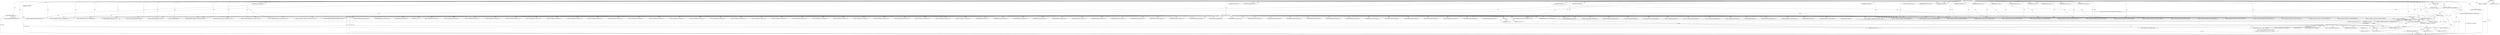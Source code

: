 digraph "_TIFFCreateAnonField" {  
"27786" [label = <(METHOD,_TIFFCreateAnonField)<SUB>1090</SUB>> ]
"28093" [label = <(METHOD_RETURN,TIFFField)<SUB>1090</SUB>> ]
"27787" [label = <(PARAM,TIFF *tif)<SUB>1090</SUB>> ]
"27788" [label = <(PARAM,uint32_t tag)<SUB>1090</SUB>> ]
"27789" [label = <(PARAM,TIFFDataType field_type)<SUB>1091</SUB>> ]
"27792" [label = <(&lt;operator&gt;.cast,(void)tif)<SUB>1094</SUB>> ]
"27795" [label = <(&lt;operator&gt;.assignment,fld = (TIFFField *)_TIFFmallocExt(tif, sizeof(TIFFField)))<SUB>1096</SUB>> ]
"27818" [label = <(_TIFFmemset,_TIFFmemset(fld, 0, sizeof(TIFFField)))<SUB>1099</SUB>> ]
"27823" [label = <(&lt;operator&gt;.assignment,fld-&gt;field_tag = tag)<SUB>1101</SUB>> ]
"27828" [label = <(&lt;operator&gt;.assignment,fld-&gt;field_readcount = TIFF_VARIABLE2)<SUB>1102</SUB>> ]
"27833" [label = <(&lt;operator&gt;.assignment,fld-&gt;field_writecount = TIFF_VARIABLE2)<SUB>1103</SUB>> ]
"27838" [label = <(&lt;operator&gt;.assignment,fld-&gt;field_type = field_type)<SUB>1104</SUB>> ]
"27843" [label = <(&lt;operator&gt;.assignment,fld-&gt;field_anonymous =\012        1)<SUB>1105</SUB>> ]
"28027" [label = <(&lt;operator&gt;.assignment,fld-&gt;field_bit = FIELD_CUSTOM)<SUB>1166</SUB>> ]
"28032" [label = <(&lt;operator&gt;.assignment,fld-&gt;field_oktochange = TRUE)<SUB>1167</SUB>> ]
"28037" [label = <(&lt;operator&gt;.assignment,fld-&gt;field_passcount = TRUE)<SUB>1168</SUB>> ]
"28042" [label = <(&lt;operator&gt;.assignment,fld-&gt;field_name = (char *)_TIFFmallocExt(tif, 32))<SUB>1169</SUB>> ]
"28071" [label = <(&lt;operator&gt;.assignment,fld-&gt;field_subfields = NULL)<SUB>1175</SUB>> ]
"28080" [label = <(&lt;operator&gt;.cast,(void)snprintf(fld-&gt;field_name, 32, &quot;Tag %d&quot;, (int)tag))<SUB>1183</SUB>> ]
"28091" [label = <(RETURN,return fld;,return fld;)<SUB>1185</SUB>> ]
"27804" [label = <(&lt;operator&gt;.equals,fld == NULL)<SUB>1097</SUB>> ]
"27849" [label = <(IDENTIFIER,field_type,switch(field_type))<SUB>1107</SUB>> ]
"28052" [label = <(&lt;operator&gt;.equals,fld-&gt;field_name == NULL)<SUB>1170</SUB>> ]
"28092" [label = <(IDENTIFIER,fld,return fld;)<SUB>1185</SUB>> ]
"27797" [label = <(&lt;operator&gt;.cast,(TIFFField *)_TIFFmallocExt(tif, sizeof(TIFFField)))<SUB>1096</SUB>> ]
"27812" [label = <(RETURN,return NULL;,return NULL;)<SUB>1098</SUB>> ]
"27821" [label = <(&lt;operator&gt;.sizeOf,sizeof(TIFFField))<SUB>1099</SUB>> ]
"27852" [label = <(IDENTIFIER,TIFF_BYTE,&lt;empty&gt;)<SUB>1109</SUB>> ]
"27854" [label = <(IDENTIFIER,TIFF_UNDEFINED,&lt;empty&gt;)<SUB>1110</SUB>> ]
"27855" [label = <(&lt;operator&gt;.assignment,fld-&gt;set_field_type = TIFF_SETGET_C32_UINT8)<SUB>1111</SUB>> ]
"27860" [label = <(&lt;operator&gt;.assignment,fld-&gt;get_field_type = TIFF_SETGET_C32_UINT8)<SUB>1112</SUB>> ]
"27867" [label = <(IDENTIFIER,TIFF_ASCII,&lt;empty&gt;)<SUB>1114</SUB>> ]
"27868" [label = <(&lt;operator&gt;.assignment,fld-&gt;set_field_type = TIFF_SETGET_C32_ASCII)<SUB>1115</SUB>> ]
"27873" [label = <(&lt;operator&gt;.assignment,fld-&gt;get_field_type = TIFF_SETGET_C32_ASCII)<SUB>1116</SUB>> ]
"27880" [label = <(IDENTIFIER,TIFF_SHORT,&lt;empty&gt;)<SUB>1118</SUB>> ]
"27881" [label = <(&lt;operator&gt;.assignment,fld-&gt;set_field_type = TIFF_SETGET_C32_UINT16)<SUB>1119</SUB>> ]
"27886" [label = <(&lt;operator&gt;.assignment,fld-&gt;get_field_type = TIFF_SETGET_C32_UINT16)<SUB>1120</SUB>> ]
"27893" [label = <(IDENTIFIER,TIFF_LONG,&lt;empty&gt;)<SUB>1122</SUB>> ]
"27894" [label = <(&lt;operator&gt;.assignment,fld-&gt;set_field_type = TIFF_SETGET_C32_UINT32)<SUB>1123</SUB>> ]
"27899" [label = <(&lt;operator&gt;.assignment,fld-&gt;get_field_type = TIFF_SETGET_C32_UINT32)<SUB>1124</SUB>> ]
"27906" [label = <(IDENTIFIER,TIFF_RATIONAL,&lt;empty&gt;)<SUB>1126</SUB>> ]
"27908" [label = <(IDENTIFIER,TIFF_SRATIONAL,&lt;empty&gt;)<SUB>1127</SUB>> ]
"27910" [label = <(IDENTIFIER,TIFF_FLOAT,&lt;empty&gt;)<SUB>1128</SUB>> ]
"27911" [label = <(&lt;operator&gt;.assignment,fld-&gt;set_field_type = TIFF_SETGET_C32_FLOAT)<SUB>1129</SUB>> ]
"27916" [label = <(&lt;operator&gt;.assignment,fld-&gt;get_field_type = TIFF_SETGET_C32_FLOAT)<SUB>1130</SUB>> ]
"27923" [label = <(IDENTIFIER,TIFF_SBYTE,&lt;empty&gt;)<SUB>1132</SUB>> ]
"27924" [label = <(&lt;operator&gt;.assignment,fld-&gt;set_field_type = TIFF_SETGET_C32_SINT8)<SUB>1133</SUB>> ]
"27929" [label = <(&lt;operator&gt;.assignment,fld-&gt;get_field_type = TIFF_SETGET_C32_SINT8)<SUB>1134</SUB>> ]
"27936" [label = <(IDENTIFIER,TIFF_SSHORT,&lt;empty&gt;)<SUB>1136</SUB>> ]
"27937" [label = <(&lt;operator&gt;.assignment,fld-&gt;set_field_type = TIFF_SETGET_C32_SINT16)<SUB>1137</SUB>> ]
"27942" [label = <(&lt;operator&gt;.assignment,fld-&gt;get_field_type = TIFF_SETGET_C32_SINT16)<SUB>1138</SUB>> ]
"27949" [label = <(IDENTIFIER,TIFF_SLONG,&lt;empty&gt;)<SUB>1140</SUB>> ]
"27950" [label = <(&lt;operator&gt;.assignment,fld-&gt;set_field_type = TIFF_SETGET_C32_SINT32)<SUB>1141</SUB>> ]
"27955" [label = <(&lt;operator&gt;.assignment,fld-&gt;get_field_type = TIFF_SETGET_C32_SINT32)<SUB>1142</SUB>> ]
"27962" [label = <(IDENTIFIER,TIFF_DOUBLE,&lt;empty&gt;)<SUB>1144</SUB>> ]
"27963" [label = <(&lt;operator&gt;.assignment,fld-&gt;set_field_type = TIFF_SETGET_C32_DOUBLE)<SUB>1145</SUB>> ]
"27968" [label = <(&lt;operator&gt;.assignment,fld-&gt;get_field_type = TIFF_SETGET_C32_DOUBLE)<SUB>1146</SUB>> ]
"27975" [label = <(IDENTIFIER,TIFF_IFD,&lt;empty&gt;)<SUB>1148</SUB>> ]
"27977" [label = <(IDENTIFIER,TIFF_IFD8,&lt;empty&gt;)<SUB>1149</SUB>> ]
"27978" [label = <(&lt;operator&gt;.assignment,fld-&gt;set_field_type = TIFF_SETGET_C32_IFD8)<SUB>1150</SUB>> ]
"27983" [label = <(&lt;operator&gt;.assignment,fld-&gt;get_field_type = TIFF_SETGET_C32_IFD8)<SUB>1151</SUB>> ]
"27990" [label = <(IDENTIFIER,TIFF_LONG8,&lt;empty&gt;)<SUB>1153</SUB>> ]
"27991" [label = <(&lt;operator&gt;.assignment,fld-&gt;set_field_type = TIFF_SETGET_C32_UINT64)<SUB>1154</SUB>> ]
"27996" [label = <(&lt;operator&gt;.assignment,fld-&gt;get_field_type = TIFF_SETGET_C32_UINT64)<SUB>1155</SUB>> ]
"28003" [label = <(IDENTIFIER,TIFF_SLONG8,&lt;empty&gt;)<SUB>1157</SUB>> ]
"28004" [label = <(&lt;operator&gt;.assignment,fld-&gt;set_field_type = TIFF_SETGET_C32_SINT64)<SUB>1158</SUB>> ]
"28009" [label = <(&lt;operator&gt;.assignment,fld-&gt;get_field_type = TIFF_SETGET_C32_SINT64)<SUB>1159</SUB>> ]
"28016" [label = <(&lt;operator&gt;.assignment,fld-&gt;set_field_type = TIFF_SETGET_UNDEFINED)<SUB>1162</SUB>> ]
"28021" [label = <(&lt;operator&gt;.assignment,fld-&gt;get_field_type = TIFF_SETGET_UNDEFINED)<SUB>1163</SUB>> ]
"28046" [label = <(&lt;operator&gt;.cast,(char *)_TIFFmallocExt(tif, 32))<SUB>1169</SUB>> ]
"28062" [label = <(_TIFFfreeExt,_TIFFfreeExt(tif, fld))<SUB>1172</SUB>> ]
"28065" [label = <(RETURN,return NULL;,return NULL;)<SUB>1173</SUB>> ]
"28082" [label = <(snprintf,snprintf(fld-&gt;field_name, 32, &quot;Tag %d&quot;, (int)tag))<SUB>1183</SUB>> ]
"27799" [label = <(_TIFFmallocExt,_TIFFmallocExt(tif, sizeof(TIFFField)))<SUB>1096</SUB>> ]
"27813" [label = <(NULL,NULL)<SUB>1098</SUB>> ]
"28048" [label = <(_TIFFmallocExt,_TIFFmallocExt(tif, 32))<SUB>1169</SUB>> ]
"28066" [label = <(NULL,NULL)<SUB>1173</SUB>> ]
"28077" [label = <(&lt;operator&gt;.cast,(void *)0)<SUB>1175</SUB>> ]
"28088" [label = <(&lt;operator&gt;.cast,(int)tag)<SUB>1183</SUB>> ]
"27801" [label = <(&lt;operator&gt;.sizeOf,sizeof(TIFFField))<SUB>1096</SUB>> ]
"27808" [label = <(&lt;operator&gt;.cast,(void *)0)<SUB>1097</SUB>> ]
"28058" [label = <(&lt;operator&gt;.cast,(void *)0)<SUB>1170</SUB>> ]
"27815" [label = <(&lt;operator&gt;.cast,(void *)0)<SUB>1098</SUB>> ]
"28068" [label = <(&lt;operator&gt;.cast,(void *)0)<SUB>1173</SUB>> ]
"27824" [label = <(&lt;operator&gt;.indirectFieldAccess,fld-&gt;field_tag)<SUB>1101</SUB>> ]
"27829" [label = <(&lt;operator&gt;.indirectFieldAccess,fld-&gt;field_readcount)<SUB>1102</SUB>> ]
"27834" [label = <(&lt;operator&gt;.indirectFieldAccess,fld-&gt;field_writecount)<SUB>1103</SUB>> ]
"27839" [label = <(&lt;operator&gt;.indirectFieldAccess,fld-&gt;field_type)<SUB>1104</SUB>> ]
"27844" [label = <(&lt;operator&gt;.indirectFieldAccess,fld-&gt;field_anonymous)<SUB>1105</SUB>> ]
"28028" [label = <(&lt;operator&gt;.indirectFieldAccess,fld-&gt;field_bit)<SUB>1166</SUB>> ]
"28033" [label = <(&lt;operator&gt;.indirectFieldAccess,fld-&gt;field_oktochange)<SUB>1167</SUB>> ]
"28038" [label = <(&lt;operator&gt;.indirectFieldAccess,fld-&gt;field_passcount)<SUB>1168</SUB>> ]
"28043" [label = <(&lt;operator&gt;.indirectFieldAccess,fld-&gt;field_name)<SUB>1169</SUB>> ]
"28072" [label = <(&lt;operator&gt;.indirectFieldAccess,fld-&gt;field_subfields)<SUB>1175</SUB>> ]
"28075" [label = <(NULL,NULL)<SUB>1175</SUB>> ]
"28081" [label = <(UNKNOWN,void,void)<SUB>1183</SUB>> ]
"27806" [label = <(NULL,NULL)<SUB>1097</SUB>> ]
"27826" [label = <(FIELD_IDENTIFIER,field_tag,field_tag)<SUB>1101</SUB>> ]
"27831" [label = <(FIELD_IDENTIFIER,field_readcount,field_readcount)<SUB>1102</SUB>> ]
"27836" [label = <(FIELD_IDENTIFIER,field_writecount,field_writecount)<SUB>1103</SUB>> ]
"27841" [label = <(FIELD_IDENTIFIER,field_type,field_type)<SUB>1104</SUB>> ]
"27846" [label = <(FIELD_IDENTIFIER,field_anonymous,field_anonymous)<SUB>1105</SUB>> ]
"28030" [label = <(FIELD_IDENTIFIER,field_bit,field_bit)<SUB>1166</SUB>> ]
"28035" [label = <(FIELD_IDENTIFIER,field_oktochange,field_oktochange)<SUB>1167</SUB>> ]
"28040" [label = <(FIELD_IDENTIFIER,field_passcount,field_passcount)<SUB>1168</SUB>> ]
"28045" [label = <(FIELD_IDENTIFIER,field_name,field_name)<SUB>1169</SUB>> ]
"28047" [label = <(UNKNOWN,char *,char *)<SUB>1169</SUB>> ]
"28053" [label = <(&lt;operator&gt;.indirectFieldAccess,fld-&gt;field_name)<SUB>1170</SUB>> ]
"28056" [label = <(NULL,NULL)<SUB>1170</SUB>> ]
"28074" [label = <(FIELD_IDENTIFIER,field_subfields,field_subfields)<SUB>1175</SUB>> ]
"28083" [label = <(&lt;operator&gt;.indirectFieldAccess,fld-&gt;field_name)<SUB>1183</SUB>> ]
"27856" [label = <(&lt;operator&gt;.indirectFieldAccess,fld-&gt;set_field_type)<SUB>1111</SUB>> ]
"27861" [label = <(&lt;operator&gt;.indirectFieldAccess,fld-&gt;get_field_type)<SUB>1112</SUB>> ]
"27869" [label = <(&lt;operator&gt;.indirectFieldAccess,fld-&gt;set_field_type)<SUB>1115</SUB>> ]
"27874" [label = <(&lt;operator&gt;.indirectFieldAccess,fld-&gt;get_field_type)<SUB>1116</SUB>> ]
"27882" [label = <(&lt;operator&gt;.indirectFieldAccess,fld-&gt;set_field_type)<SUB>1119</SUB>> ]
"27887" [label = <(&lt;operator&gt;.indirectFieldAccess,fld-&gt;get_field_type)<SUB>1120</SUB>> ]
"27895" [label = <(&lt;operator&gt;.indirectFieldAccess,fld-&gt;set_field_type)<SUB>1123</SUB>> ]
"27900" [label = <(&lt;operator&gt;.indirectFieldAccess,fld-&gt;get_field_type)<SUB>1124</SUB>> ]
"27912" [label = <(&lt;operator&gt;.indirectFieldAccess,fld-&gt;set_field_type)<SUB>1129</SUB>> ]
"27917" [label = <(&lt;operator&gt;.indirectFieldAccess,fld-&gt;get_field_type)<SUB>1130</SUB>> ]
"27925" [label = <(&lt;operator&gt;.indirectFieldAccess,fld-&gt;set_field_type)<SUB>1133</SUB>> ]
"27930" [label = <(&lt;operator&gt;.indirectFieldAccess,fld-&gt;get_field_type)<SUB>1134</SUB>> ]
"27938" [label = <(&lt;operator&gt;.indirectFieldAccess,fld-&gt;set_field_type)<SUB>1137</SUB>> ]
"27943" [label = <(&lt;operator&gt;.indirectFieldAccess,fld-&gt;get_field_type)<SUB>1138</SUB>> ]
"27951" [label = <(&lt;operator&gt;.indirectFieldAccess,fld-&gt;set_field_type)<SUB>1141</SUB>> ]
"27956" [label = <(&lt;operator&gt;.indirectFieldAccess,fld-&gt;get_field_type)<SUB>1142</SUB>> ]
"27964" [label = <(&lt;operator&gt;.indirectFieldAccess,fld-&gt;set_field_type)<SUB>1145</SUB>> ]
"27969" [label = <(&lt;operator&gt;.indirectFieldAccess,fld-&gt;get_field_type)<SUB>1146</SUB>> ]
"27979" [label = <(&lt;operator&gt;.indirectFieldAccess,fld-&gt;set_field_type)<SUB>1150</SUB>> ]
"27984" [label = <(&lt;operator&gt;.indirectFieldAccess,fld-&gt;get_field_type)<SUB>1151</SUB>> ]
"27992" [label = <(&lt;operator&gt;.indirectFieldAccess,fld-&gt;set_field_type)<SUB>1154</SUB>> ]
"27997" [label = <(&lt;operator&gt;.indirectFieldAccess,fld-&gt;get_field_type)<SUB>1155</SUB>> ]
"28005" [label = <(&lt;operator&gt;.indirectFieldAccess,fld-&gt;set_field_type)<SUB>1158</SUB>> ]
"28010" [label = <(&lt;operator&gt;.indirectFieldAccess,fld-&gt;get_field_type)<SUB>1159</SUB>> ]
"28017" [label = <(&lt;operator&gt;.indirectFieldAccess,fld-&gt;set_field_type)<SUB>1162</SUB>> ]
"28022" [label = <(&lt;operator&gt;.indirectFieldAccess,fld-&gt;get_field_type)<SUB>1163</SUB>> ]
"28055" [label = <(FIELD_IDENTIFIER,field_name,field_name)<SUB>1170</SUB>> ]
"28085" [label = <(FIELD_IDENTIFIER,field_name,field_name)<SUB>1183</SUB>> ]
"28089" [label = <(UNKNOWN,int,int)<SUB>1183</SUB>> ]
"27858" [label = <(FIELD_IDENTIFIER,set_field_type,set_field_type)<SUB>1111</SUB>> ]
"27863" [label = <(FIELD_IDENTIFIER,get_field_type,get_field_type)<SUB>1112</SUB>> ]
"27871" [label = <(FIELD_IDENTIFIER,set_field_type,set_field_type)<SUB>1115</SUB>> ]
"27876" [label = <(FIELD_IDENTIFIER,get_field_type,get_field_type)<SUB>1116</SUB>> ]
"27884" [label = <(FIELD_IDENTIFIER,set_field_type,set_field_type)<SUB>1119</SUB>> ]
"27889" [label = <(FIELD_IDENTIFIER,get_field_type,get_field_type)<SUB>1120</SUB>> ]
"27897" [label = <(FIELD_IDENTIFIER,set_field_type,set_field_type)<SUB>1123</SUB>> ]
"27902" [label = <(FIELD_IDENTIFIER,get_field_type,get_field_type)<SUB>1124</SUB>> ]
"27914" [label = <(FIELD_IDENTIFIER,set_field_type,set_field_type)<SUB>1129</SUB>> ]
"27919" [label = <(FIELD_IDENTIFIER,get_field_type,get_field_type)<SUB>1130</SUB>> ]
"27927" [label = <(FIELD_IDENTIFIER,set_field_type,set_field_type)<SUB>1133</SUB>> ]
"27932" [label = <(FIELD_IDENTIFIER,get_field_type,get_field_type)<SUB>1134</SUB>> ]
"27940" [label = <(FIELD_IDENTIFIER,set_field_type,set_field_type)<SUB>1137</SUB>> ]
"27945" [label = <(FIELD_IDENTIFIER,get_field_type,get_field_type)<SUB>1138</SUB>> ]
"27953" [label = <(FIELD_IDENTIFIER,set_field_type,set_field_type)<SUB>1141</SUB>> ]
"27958" [label = <(FIELD_IDENTIFIER,get_field_type,get_field_type)<SUB>1142</SUB>> ]
"27966" [label = <(FIELD_IDENTIFIER,set_field_type,set_field_type)<SUB>1145</SUB>> ]
"27971" [label = <(FIELD_IDENTIFIER,get_field_type,get_field_type)<SUB>1146</SUB>> ]
"27981" [label = <(FIELD_IDENTIFIER,set_field_type,set_field_type)<SUB>1150</SUB>> ]
"27986" [label = <(FIELD_IDENTIFIER,get_field_type,get_field_type)<SUB>1151</SUB>> ]
"27994" [label = <(FIELD_IDENTIFIER,set_field_type,set_field_type)<SUB>1154</SUB>> ]
"27999" [label = <(FIELD_IDENTIFIER,get_field_type,get_field_type)<SUB>1155</SUB>> ]
"28007" [label = <(FIELD_IDENTIFIER,set_field_type,set_field_type)<SUB>1158</SUB>> ]
"28012" [label = <(FIELD_IDENTIFIER,get_field_type,get_field_type)<SUB>1159</SUB>> ]
"28019" [label = <(FIELD_IDENTIFIER,set_field_type,set_field_type)<SUB>1162</SUB>> ]
"28024" [label = <(FIELD_IDENTIFIER,get_field_type,get_field_type)<SUB>1163</SUB>> ]
"28078" [label = <(UNKNOWN,void *,void *)<SUB>1175</SUB>> ]
"27809" [label = <(UNKNOWN,void *,void *)<SUB>1097</SUB>> ]
"28059" [label = <(UNKNOWN,void *,void *)<SUB>1170</SUB>> ]
"27816" [label = <(UNKNOWN,void *,void *)<SUB>1098</SUB>> ]
"28069" [label = <(UNKNOWN,void *,void *)<SUB>1173</SUB>> ]
  "28091" -> "28093"  [ label = "DDG: &lt;RET&gt;"] 
  "27812" -> "28093"  [ label = "DDG: &lt;RET&gt;"] 
  "28065" -> "28093"  [ label = "DDG: &lt;RET&gt;"] 
  "27788" -> "28093"  [ label = "DDG: tag"] 
  "27789" -> "28093"  [ label = "DDG: field_type"] 
  "27792" -> "28093"  [ label = "DDG: (void)tif"] 
  "27799" -> "28093"  [ label = "DDG: tif"] 
  "27801" -> "28093"  [ label = "DDG: TIFFField"] 
  "27797" -> "28093"  [ label = "DDG: _TIFFmallocExt(tif, sizeof(TIFFField))"] 
  "27795" -> "28093"  [ label = "DDG: (TIFFField *)_TIFFmallocExt(tif, sizeof(TIFFField))"] 
  "27804" -> "28093"  [ label = "DDG: fld"] 
  "27808" -> "28093"  [ label = "DDG: (void *)0"] 
  "27804" -> "28093"  [ label = "DDG: fld == NULL"] 
  "27813" -> "28093"  [ label = "DDG: NULL"] 
  "27815" -> "28093"  [ label = "DDG: (void *)0"] 
  "28027" -> "28093"  [ label = "DDG: FIELD_CUSTOM"] 
  "27786" -> "27787"  [ label = "DDG: "] 
  "27786" -> "27788"  [ label = "DDG: "] 
  "27786" -> "27789"  [ label = "DDG: "] 
  "27787" -> "27792"  [ label = "DDG: tif"] 
  "27786" -> "27792"  [ label = "DDG: "] 
  "27799" -> "27795"  [ label = "DDG: tif"] 
  "27788" -> "27823"  [ label = "DDG: tag"] 
  "27786" -> "27823"  [ label = "DDG: "] 
  "27786" -> "27828"  [ label = "DDG: "] 
  "27786" -> "27833"  [ label = "DDG: "] 
  "27789" -> "27838"  [ label = "DDG: field_type"] 
  "27786" -> "27838"  [ label = "DDG: "] 
  "27786" -> "27843"  [ label = "DDG: "] 
  "27786" -> "28027"  [ label = "DDG: "] 
  "27786" -> "28032"  [ label = "DDG: "] 
  "27786" -> "28037"  [ label = "DDG: "] 
  "28048" -> "28042"  [ label = "DDG: tif"] 
  "28048" -> "28042"  [ label = "DDG: 32"] 
  "27786" -> "28071"  [ label = "DDG: "] 
  "28082" -> "28080"  [ label = "DDG: fld-&gt;field_name"] 
  "28082" -> "28080"  [ label = "DDG: 32"] 
  "28082" -> "28080"  [ label = "DDG: &quot;Tag %d&quot;"] 
  "28082" -> "28080"  [ label = "DDG: (int)tag"] 
  "28092" -> "28091"  [ label = "DDG: fld"] 
  "27818" -> "28091"  [ label = "DDG: fld"] 
  "27786" -> "27795"  [ label = "DDG: "] 
  "27804" -> "27818"  [ label = "DDG: fld"] 
  "27786" -> "27818"  [ label = "DDG: "] 
  "27786" -> "27849"  [ label = "DDG: "] 
  "27786" -> "28092"  [ label = "DDG: "] 
  "27799" -> "27797"  [ label = "DDG: tif"] 
  "27795" -> "27804"  [ label = "DDG: fld"] 
  "27786" -> "27804"  [ label = "DDG: "] 
  "27813" -> "27812"  [ label = "DDG: NULL"] 
  "27786" -> "27821"  [ label = "DDG: "] 
  "27786" -> "27852"  [ label = "DDG: "] 
  "27786" -> "27854"  [ label = "DDG: "] 
  "27786" -> "27855"  [ label = "DDG: "] 
  "27786" -> "27860"  [ label = "DDG: "] 
  "27786" -> "27867"  [ label = "DDG: "] 
  "27786" -> "27868"  [ label = "DDG: "] 
  "27786" -> "27873"  [ label = "DDG: "] 
  "27786" -> "27880"  [ label = "DDG: "] 
  "27786" -> "27881"  [ label = "DDG: "] 
  "27786" -> "27886"  [ label = "DDG: "] 
  "27786" -> "27893"  [ label = "DDG: "] 
  "27786" -> "27894"  [ label = "DDG: "] 
  "27786" -> "27899"  [ label = "DDG: "] 
  "27786" -> "27906"  [ label = "DDG: "] 
  "27786" -> "27908"  [ label = "DDG: "] 
  "27786" -> "27910"  [ label = "DDG: "] 
  "27786" -> "27911"  [ label = "DDG: "] 
  "27786" -> "27916"  [ label = "DDG: "] 
  "27786" -> "27923"  [ label = "DDG: "] 
  "27786" -> "27924"  [ label = "DDG: "] 
  "27786" -> "27929"  [ label = "DDG: "] 
  "27786" -> "27936"  [ label = "DDG: "] 
  "27786" -> "27937"  [ label = "DDG: "] 
  "27786" -> "27942"  [ label = "DDG: "] 
  "27786" -> "27949"  [ label = "DDG: "] 
  "27786" -> "27950"  [ label = "DDG: "] 
  "27786" -> "27955"  [ label = "DDG: "] 
  "27786" -> "27962"  [ label = "DDG: "] 
  "27786" -> "27963"  [ label = "DDG: "] 
  "27786" -> "27968"  [ label = "DDG: "] 
  "27786" -> "27975"  [ label = "DDG: "] 
  "27786" -> "27977"  [ label = "DDG: "] 
  "27786" -> "27978"  [ label = "DDG: "] 
  "27786" -> "27983"  [ label = "DDG: "] 
  "27786" -> "27990"  [ label = "DDG: "] 
  "27786" -> "27991"  [ label = "DDG: "] 
  "27786" -> "27996"  [ label = "DDG: "] 
  "27786" -> "28003"  [ label = "DDG: "] 
  "27786" -> "28004"  [ label = "DDG: "] 
  "27786" -> "28009"  [ label = "DDG: "] 
  "27786" -> "28016"  [ label = "DDG: "] 
  "27786" -> "28021"  [ label = "DDG: "] 
  "28048" -> "28046"  [ label = "DDG: tif"] 
  "28048" -> "28046"  [ label = "DDG: 32"] 
  "28042" -> "28052"  [ label = "DDG: fld-&gt;field_name"] 
  "27786" -> "28052"  [ label = "DDG: "] 
  "28066" -> "28065"  [ label = "DDG: NULL"] 
  "28052" -> "28082"  [ label = "DDG: fld-&gt;field_name"] 
  "27786" -> "28082"  [ label = "DDG: "] 
  "27788" -> "28082"  [ label = "DDG: tag"] 
  "27786" -> "27799"  [ label = "DDG: "] 
  "27787" -> "27799"  [ label = "DDG: tif"] 
  "27786" -> "27813"  [ label = "DDG: "] 
  "27799" -> "28048"  [ label = "DDG: tif"] 
  "27786" -> "28048"  [ label = "DDG: "] 
  "28048" -> "28062"  [ label = "DDG: tif"] 
  "27786" -> "28062"  [ label = "DDG: "] 
  "27818" -> "28062"  [ label = "DDG: fld"] 
  "27786" -> "28066"  [ label = "DDG: "] 
  "27786" -> "28077"  [ label = "DDG: "] 
  "27786" -> "28088"  [ label = "DDG: "] 
  "27788" -> "28088"  [ label = "DDG: tag"] 
  "27786" -> "27801"  [ label = "DDG: "] 
  "27786" -> "27808"  [ label = "DDG: "] 
  "27786" -> "28058"  [ label = "DDG: "] 
  "27786" -> "27815"  [ label = "DDG: "] 
  "27786" -> "28068"  [ label = "DDG: "] 
  "27804" -> "27826"  [ label = "CDG: "] 
  "27804" -> "28035"  [ label = "CDG: "] 
  "27804" -> "27841"  [ label = "CDG: "] 
  "27804" -> "27833"  [ label = "CDG: "] 
  "27804" -> "27821"  [ label = "CDG: "] 
  "27804" -> "28043"  [ label = "CDG: "] 
  "27804" -> "28056"  [ label = "CDG: "] 
  "27804" -> "27834"  [ label = "CDG: "] 
  "27804" -> "27813"  [ label = "CDG: "] 
  "27804" -> "27843"  [ label = "CDG: "] 
  "27804" -> "28047"  [ label = "CDG: "] 
  "27804" -> "27836"  [ label = "CDG: "] 
  "27804" -> "27828"  [ label = "CDG: "] 
  "27804" -> "27818"  [ label = "CDG: "] 
  "27804" -> "28055"  [ label = "CDG: "] 
  "27804" -> "28048"  [ label = "CDG: "] 
  "27804" -> "27846"  [ label = "CDG: "] 
  "27804" -> "28030"  [ label = "CDG: "] 
  "27804" -> "28045"  [ label = "CDG: "] 
  "27804" -> "27823"  [ label = "CDG: "] 
  "27804" -> "28053"  [ label = "CDG: "] 
  "27804" -> "27824"  [ label = "CDG: "] 
  "27804" -> "28032"  [ label = "CDG: "] 
  "27804" -> "27844"  [ label = "CDG: "] 
  "27804" -> "28046"  [ label = "CDG: "] 
  "27804" -> "28028"  [ label = "CDG: "] 
  "27804" -> "28038"  [ label = "CDG: "] 
  "27804" -> "27831"  [ label = "CDG: "] 
  "27804" -> "27829"  [ label = "CDG: "] 
  "27804" -> "28033"  [ label = "CDG: "] 
  "27804" -> "28040"  [ label = "CDG: "] 
  "27804" -> "27839"  [ label = "CDG: "] 
  "27804" -> "28042"  [ label = "CDG: "] 
  "27804" -> "28037"  [ label = "CDG: "] 
  "27804" -> "28027"  [ label = "CDG: "] 
  "27804" -> "28052"  [ label = "CDG: "] 
  "27804" -> "27812"  [ label = "CDG: "] 
  "27804" -> "27838"  [ label = "CDG: "] 
  "27804" -> "27968"  [ label = "CDG: "] 
  "27804" -> "27900"  [ label = "CDG: "] 
  "27804" -> "28021"  [ label = "CDG: "] 
  "27804" -> "27873"  [ label = "CDG: "] 
  "27804" -> "27927"  [ label = "CDG: "] 
  "27804" -> "27999"  [ label = "CDG: "] 
  "27804" -> "28009"  [ label = "CDG: "] 
  "27804" -> "27902"  [ label = "CDG: "] 
  "27804" -> "27991"  [ label = "CDG: "] 
  "27804" -> "28022"  [ label = "CDG: "] 
  "27804" -> "27868"  [ label = "CDG: "] 
  "27804" -> "27919"  [ label = "CDG: "] 
  "27804" -> "27953"  [ label = "CDG: "] 
  "27804" -> "27881"  [ label = "CDG: "] 
  "27804" -> "27925"  [ label = "CDG: "] 
  "27804" -> "27997"  [ label = "CDG: "] 
  "27804" -> "27889"  [ label = "CDG: "] 
  "27804" -> "27887"  [ label = "CDG: "] 
  "27804" -> "27981"  [ label = "CDG: "] 
  "27804" -> "28024"  [ label = "CDG: "] 
  "27804" -> "27986"  [ label = "CDG: "] 
  "27804" -> "27929"  [ label = "CDG: "] 
  "27804" -> "27930"  [ label = "CDG: "] 
  "27804" -> "27956"  [ label = "CDG: "] 
  "27804" -> "28016"  [ label = "CDG: "] 
  "27804" -> "27855"  [ label = "CDG: "] 
  "27804" -> "28007"  [ label = "CDG: "] 
  "27804" -> "27955"  [ label = "CDG: "] 
  "27804" -> "27966"  [ label = "CDG: "] 
  "27804" -> "27992"  [ label = "CDG: "] 
  "27804" -> "27940"  [ label = "CDG: "] 
  "27804" -> "27861"  [ label = "CDG: "] 
  "27804" -> "27860"  [ label = "CDG: "] 
  "27804" -> "27911"  [ label = "CDG: "] 
  "27804" -> "27924"  [ label = "CDG: "] 
  "27804" -> "27979"  [ label = "CDG: "] 
  "27804" -> "27984"  [ label = "CDG: "] 
  "27804" -> "27994"  [ label = "CDG: "] 
  "27804" -> "27882"  [ label = "CDG: "] 
  "27804" -> "27917"  [ label = "CDG: "] 
  "27804" -> "27874"  [ label = "CDG: "] 
  "27804" -> "28010"  [ label = "CDG: "] 
  "27804" -> "27858"  [ label = "CDG: "] 
  "27804" -> "27899"  [ label = "CDG: "] 
  "27804" -> "27856"  [ label = "CDG: "] 
  "27804" -> "27916"  [ label = "CDG: "] 
  "27804" -> "27942"  [ label = "CDG: "] 
  "27804" -> "27938"  [ label = "CDG: "] 
  "27804" -> "27950"  [ label = "CDG: "] 
  "27804" -> "27863"  [ label = "CDG: "] 
  "27804" -> "27996"  [ label = "CDG: "] 
  "27804" -> "28012"  [ label = "CDG: "] 
  "27804" -> "27897"  [ label = "CDG: "] 
  "27804" -> "27886"  [ label = "CDG: "] 
  "27804" -> "28019"  [ label = "CDG: "] 
  "27804" -> "27971"  [ label = "CDG: "] 
  "27804" -> "27978"  [ label = "CDG: "] 
  "27804" -> "27884"  [ label = "CDG: "] 
  "27804" -> "27983"  [ label = "CDG: "] 
  "27804" -> "27937"  [ label = "CDG: "] 
  "27804" -> "28017"  [ label = "CDG: "] 
  "27804" -> "27964"  [ label = "CDG: "] 
  "27804" -> "27969"  [ label = "CDG: "] 
  "27804" -> "27912"  [ label = "CDG: "] 
  "27804" -> "27869"  [ label = "CDG: "] 
  "27804" -> "27895"  [ label = "CDG: "] 
  "27804" -> "27871"  [ label = "CDG: "] 
  "27804" -> "27963"  [ label = "CDG: "] 
  "27804" -> "28004"  [ label = "CDG: "] 
  "27804" -> "28005"  [ label = "CDG: "] 
  "27804" -> "27945"  [ label = "CDG: "] 
  "27804" -> "27958"  [ label = "CDG: "] 
  "27804" -> "27943"  [ label = "CDG: "] 
  "27804" -> "27932"  [ label = "CDG: "] 
  "27804" -> "27894"  [ label = "CDG: "] 
  "27804" -> "27876"  [ label = "CDG: "] 
  "27804" -> "27914"  [ label = "CDG: "] 
  "27804" -> "27951"  [ label = "CDG: "] 
  "28052" -> "28088"  [ label = "CDG: "] 
  "28052" -> "28065"  [ label = "CDG: "] 
  "28052" -> "28075"  [ label = "CDG: "] 
  "28052" -> "28081"  [ label = "CDG: "] 
  "28052" -> "28080"  [ label = "CDG: "] 
  "28052" -> "28071"  [ label = "CDG: "] 
  "28052" -> "28085"  [ label = "CDG: "] 
  "28052" -> "28074"  [ label = "CDG: "] 
  "28052" -> "28066"  [ label = "CDG: "] 
  "28052" -> "28091"  [ label = "CDG: "] 
  "28052" -> "28072"  [ label = "CDG: "] 
  "28052" -> "28062"  [ label = "CDG: "] 
  "28052" -> "28083"  [ label = "CDG: "] 
  "28052" -> "28082"  [ label = "CDG: "] 
  "28052" -> "28089"  [ label = "CDG: "] 
  "28075" -> "28077"  [ label = "CDG: "] 
  "28075" -> "28078"  [ label = "CDG: "] 
  "27806" -> "27809"  [ label = "CDG: "] 
  "27806" -> "27808"  [ label = "CDG: "] 
  "28056" -> "28059"  [ label = "CDG: "] 
  "28056" -> "28058"  [ label = "CDG: "] 
  "27813" -> "27815"  [ label = "CDG: "] 
  "27813" -> "27816"  [ label = "CDG: "] 
  "28066" -> "28069"  [ label = "CDG: "] 
  "28066" -> "28068"  [ label = "CDG: "] 
}
